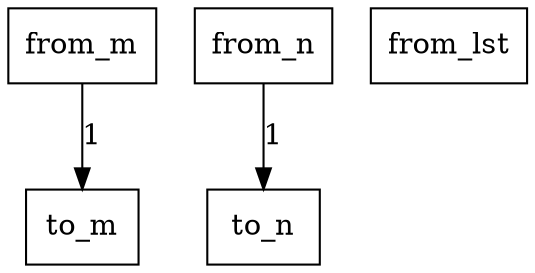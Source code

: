 digraph {
    graph [rankdir=TB
          ,bgcolor=transparent];
    node [shape=box
         ,fillcolor=white
         ,style=filled];
    0 [label=<from_m>];
    1 [label=<from_n>];
    2 [label=<from_lst>];
    3 [label=<to_m>];
    4 [label=<to_n>];
    0 -> 3 [label=1];
    1 -> 4 [label=1];
}